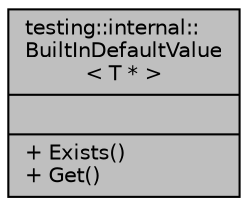 digraph "testing::internal::BuiltInDefaultValue&lt; T * &gt;"
{
 // LATEX_PDF_SIZE
  bgcolor="transparent";
  edge [fontname="Helvetica",fontsize="10",labelfontname="Helvetica",labelfontsize="10"];
  node [fontname="Helvetica",fontsize="10",shape=record];
  Node1 [label="{testing::internal::\lBuiltInDefaultValue\l\< T * \>\n||+ Exists()\l+ Get()\l}",height=0.2,width=0.4,color="black", fillcolor="grey75", style="filled", fontcolor="black",tooltip=" "];
}
